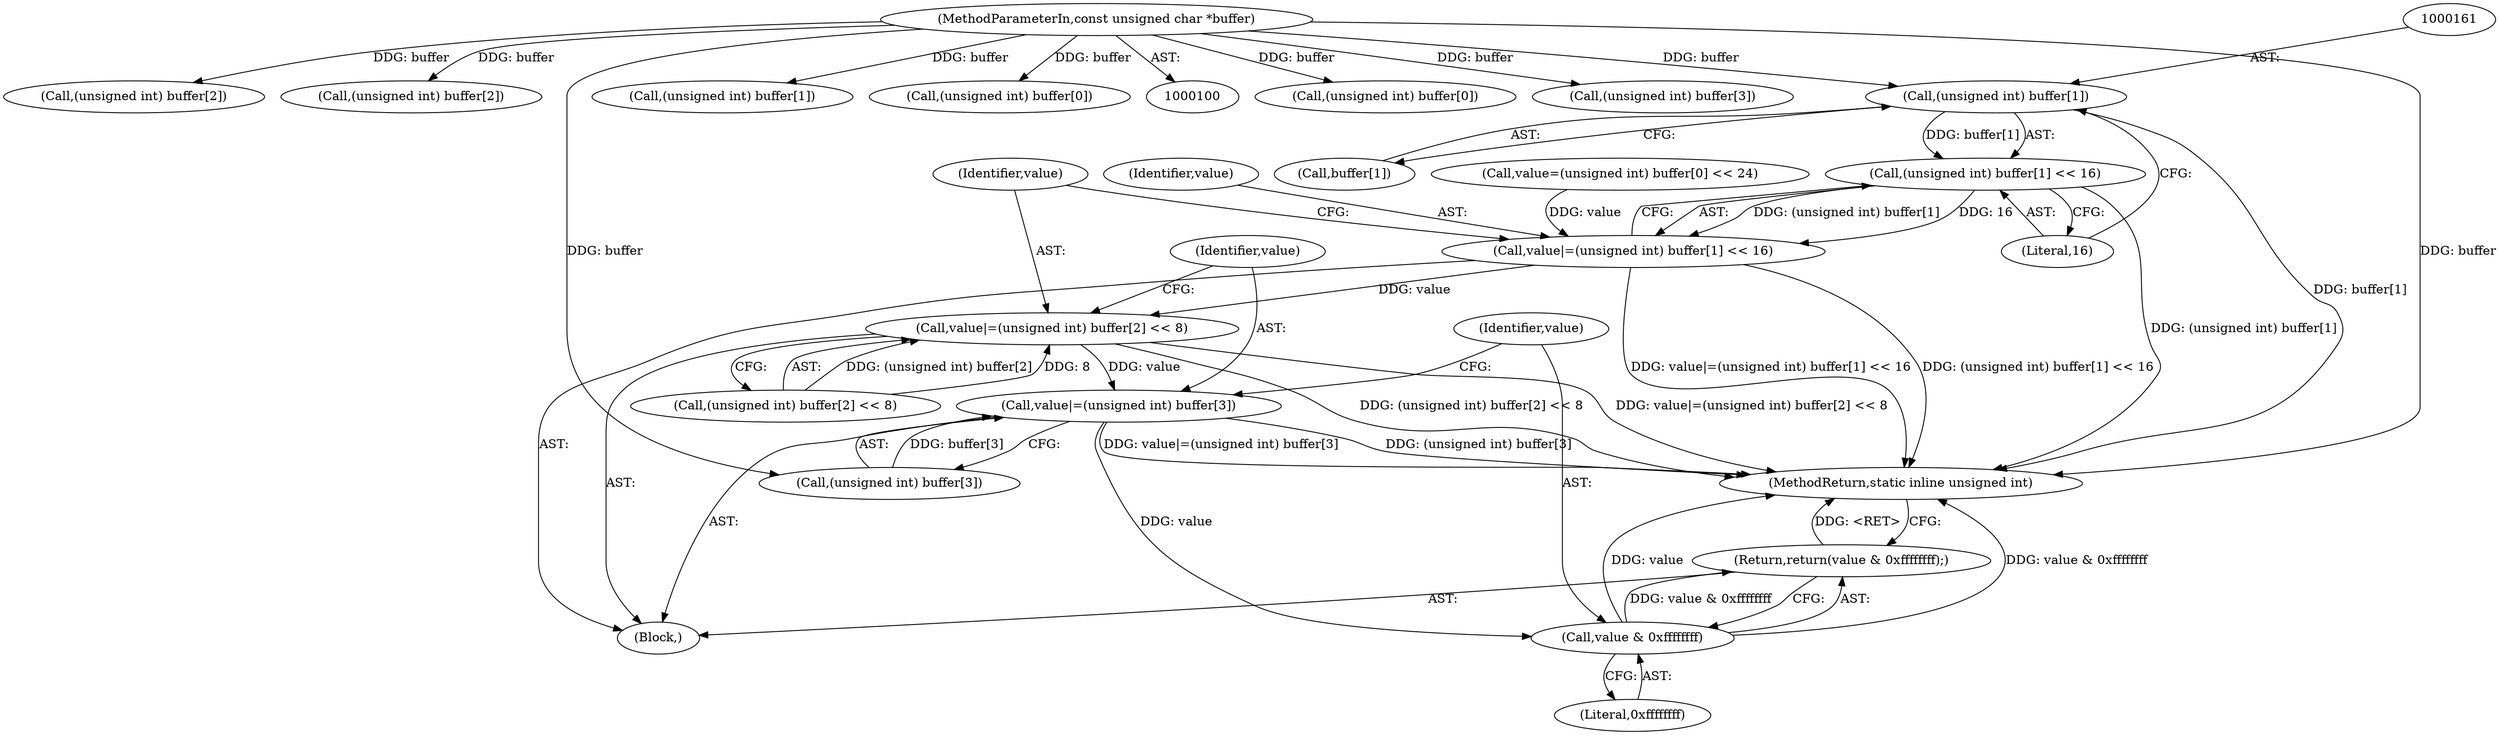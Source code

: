 digraph "0_ImageMagick_d8ab7f046587f2e9f734b687ba7e6e10147c294b_10@array" {
"1000160" [label="(Call,(unsigned int) buffer[1])"];
"1000102" [label="(MethodParameterIn,const unsigned char *buffer)"];
"1000159" [label="(Call,(unsigned int) buffer[1] << 16)"];
"1000157" [label="(Call,value|=(unsigned int) buffer[1] << 16)"];
"1000166" [label="(Call,value|=(unsigned int) buffer[2] << 8)"];
"1000175" [label="(Call,value|=(unsigned int) buffer[3])"];
"1000183" [label="(Call,value & 0xffffffff)"];
"1000182" [label="(Return,return(value & 0xffffffff);)"];
"1000183" [label="(Call,value & 0xffffffff)"];
"1000175" [label="(Call,value|=(unsigned int) buffer[3])"];
"1000139" [label="(Call,(unsigned int) buffer[0])"];
"1000113" [label="(Call,(unsigned int) buffer[3])"];
"1000158" [label="(Identifier,value)"];
"1000165" [label="(Literal,16)"];
"1000169" [label="(Call,(unsigned int) buffer[2])"];
"1000160" [label="(Call,(unsigned int) buffer[1])"];
"1000159" [label="(Call,(unsigned int) buffer[1] << 16)"];
"1000162" [label="(Call,buffer[1])"];
"1000167" [label="(Identifier,value)"];
"1000103" [label="(Block,)"];
"1000157" [label="(Call,value|=(unsigned int) buffer[1] << 16)"];
"1000122" [label="(Call,(unsigned int) buffer[2])"];
"1000102" [label="(MethodParameterIn,const unsigned char *buffer)"];
"1000186" [label="(MethodReturn,static inline unsigned int)"];
"1000185" [label="(Literal,0xffffffff)"];
"1000176" [label="(Identifier,value)"];
"1000168" [label="(Call,(unsigned int) buffer[2] << 8)"];
"1000166" [label="(Call,value|=(unsigned int) buffer[2] << 8)"];
"1000184" [label="(Identifier,value)"];
"1000177" [label="(Call,(unsigned int) buffer[3])"];
"1000131" [label="(Call,(unsigned int) buffer[1])"];
"1000182" [label="(Return,return(value & 0xffffffff);)"];
"1000148" [label="(Call,value=(unsigned int) buffer[0] << 24)"];
"1000151" [label="(Call,(unsigned int) buffer[0])"];
"1000160" -> "1000159"  [label="AST: "];
"1000160" -> "1000162"  [label="CFG: "];
"1000161" -> "1000160"  [label="AST: "];
"1000162" -> "1000160"  [label="AST: "];
"1000165" -> "1000160"  [label="CFG: "];
"1000160" -> "1000186"  [label="DDG: buffer[1]"];
"1000160" -> "1000159"  [label="DDG: buffer[1]"];
"1000102" -> "1000160"  [label="DDG: buffer"];
"1000102" -> "1000100"  [label="AST: "];
"1000102" -> "1000186"  [label="DDG: buffer"];
"1000102" -> "1000113"  [label="DDG: buffer"];
"1000102" -> "1000122"  [label="DDG: buffer"];
"1000102" -> "1000131"  [label="DDG: buffer"];
"1000102" -> "1000139"  [label="DDG: buffer"];
"1000102" -> "1000151"  [label="DDG: buffer"];
"1000102" -> "1000169"  [label="DDG: buffer"];
"1000102" -> "1000177"  [label="DDG: buffer"];
"1000159" -> "1000157"  [label="AST: "];
"1000159" -> "1000165"  [label="CFG: "];
"1000165" -> "1000159"  [label="AST: "];
"1000157" -> "1000159"  [label="CFG: "];
"1000159" -> "1000186"  [label="DDG: (unsigned int) buffer[1]"];
"1000159" -> "1000157"  [label="DDG: (unsigned int) buffer[1]"];
"1000159" -> "1000157"  [label="DDG: 16"];
"1000157" -> "1000103"  [label="AST: "];
"1000158" -> "1000157"  [label="AST: "];
"1000167" -> "1000157"  [label="CFG: "];
"1000157" -> "1000186"  [label="DDG: (unsigned int) buffer[1] << 16"];
"1000157" -> "1000186"  [label="DDG: value|=(unsigned int) buffer[1] << 16"];
"1000148" -> "1000157"  [label="DDG: value"];
"1000157" -> "1000166"  [label="DDG: value"];
"1000166" -> "1000103"  [label="AST: "];
"1000166" -> "1000168"  [label="CFG: "];
"1000167" -> "1000166"  [label="AST: "];
"1000168" -> "1000166"  [label="AST: "];
"1000176" -> "1000166"  [label="CFG: "];
"1000166" -> "1000186"  [label="DDG: (unsigned int) buffer[2] << 8"];
"1000166" -> "1000186"  [label="DDG: value|=(unsigned int) buffer[2] << 8"];
"1000168" -> "1000166"  [label="DDG: (unsigned int) buffer[2]"];
"1000168" -> "1000166"  [label="DDG: 8"];
"1000166" -> "1000175"  [label="DDG: value"];
"1000175" -> "1000103"  [label="AST: "];
"1000175" -> "1000177"  [label="CFG: "];
"1000176" -> "1000175"  [label="AST: "];
"1000177" -> "1000175"  [label="AST: "];
"1000184" -> "1000175"  [label="CFG: "];
"1000175" -> "1000186"  [label="DDG: (unsigned int) buffer[3]"];
"1000175" -> "1000186"  [label="DDG: value|=(unsigned int) buffer[3]"];
"1000177" -> "1000175"  [label="DDG: buffer[3]"];
"1000175" -> "1000183"  [label="DDG: value"];
"1000183" -> "1000182"  [label="AST: "];
"1000183" -> "1000185"  [label="CFG: "];
"1000184" -> "1000183"  [label="AST: "];
"1000185" -> "1000183"  [label="AST: "];
"1000182" -> "1000183"  [label="CFG: "];
"1000183" -> "1000186"  [label="DDG: value & 0xffffffff"];
"1000183" -> "1000186"  [label="DDG: value"];
"1000183" -> "1000182"  [label="DDG: value & 0xffffffff"];
"1000182" -> "1000103"  [label="AST: "];
"1000186" -> "1000182"  [label="CFG: "];
"1000182" -> "1000186"  [label="DDG: <RET>"];
}
